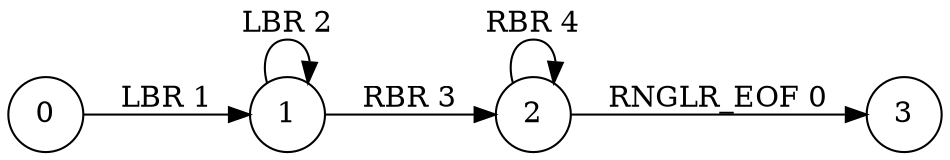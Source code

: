digraph g
{
rankdir=LR
node [shape=circle]
0 -> 1 [label="LBR 1"]
1 -> 1 [label="LBR 2"]
1 -> 2 [label="RBR 3"]
2 -> 2 [label="RBR 4"]
2 -> 3 [label="RNGLR_EOF 0"]
}